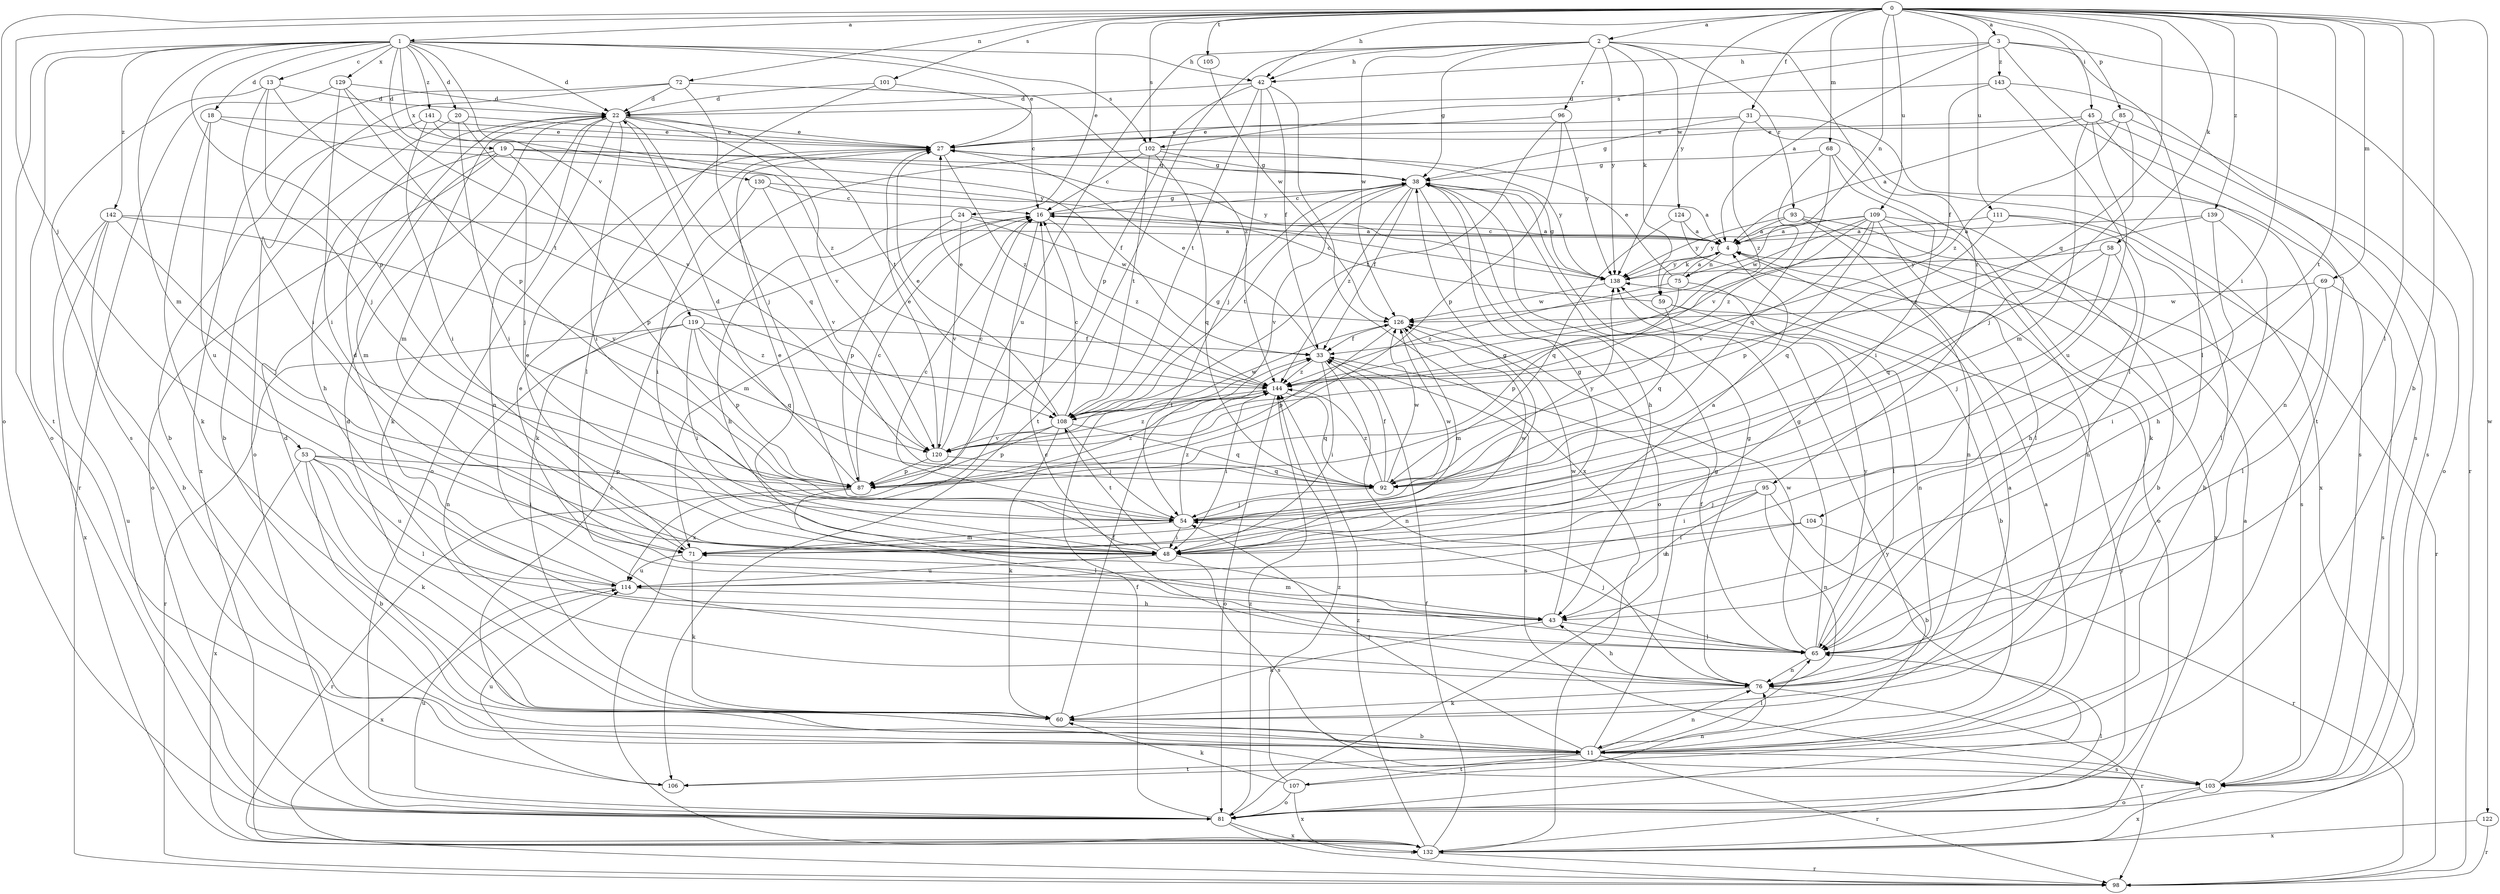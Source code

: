 strict digraph  {
0;
1;
2;
3;
4;
11;
13;
16;
18;
19;
20;
22;
24;
27;
31;
33;
38;
42;
43;
45;
48;
53;
54;
58;
59;
60;
65;
68;
69;
71;
72;
75;
76;
81;
85;
87;
92;
93;
95;
96;
98;
101;
102;
103;
104;
105;
106;
107;
108;
109;
111;
114;
119;
120;
122;
124;
126;
129;
130;
132;
138;
139;
141;
142;
143;
144;
0 -> 1  [label=a];
0 -> 2  [label=a];
0 -> 3  [label=a];
0 -> 11  [label=b];
0 -> 24  [label=e];
0 -> 31  [label=f];
0 -> 42  [label=h];
0 -> 45  [label=i];
0 -> 48  [label=i];
0 -> 53  [label=j];
0 -> 58  [label=k];
0 -> 65  [label=l];
0 -> 68  [label=m];
0 -> 69  [label=m];
0 -> 72  [label=n];
0 -> 75  [label=n];
0 -> 81  [label=o];
0 -> 85  [label=p];
0 -> 92  [label=q];
0 -> 101  [label=s];
0 -> 102  [label=s];
0 -> 104  [label=t];
0 -> 105  [label=t];
0 -> 109  [label=u];
0 -> 111  [label=u];
0 -> 122  [label=w];
0 -> 138  [label=y];
0 -> 139  [label=z];
1 -> 13  [label=c];
1 -> 18  [label=d];
1 -> 19  [label=d];
1 -> 20  [label=d];
1 -> 22  [label=d];
1 -> 27  [label=e];
1 -> 42  [label=h];
1 -> 71  [label=m];
1 -> 81  [label=o];
1 -> 87  [label=p];
1 -> 102  [label=s];
1 -> 106  [label=t];
1 -> 119  [label=v];
1 -> 129  [label=x];
1 -> 130  [label=x];
1 -> 141  [label=z];
1 -> 142  [label=z];
2 -> 38  [label=g];
2 -> 42  [label=h];
2 -> 59  [label=k];
2 -> 93  [label=r];
2 -> 95  [label=r];
2 -> 96  [label=r];
2 -> 106  [label=t];
2 -> 114  [label=u];
2 -> 124  [label=w];
2 -> 126  [label=w];
2 -> 138  [label=y];
3 -> 4  [label=a];
3 -> 42  [label=h];
3 -> 65  [label=l];
3 -> 98  [label=r];
3 -> 102  [label=s];
3 -> 106  [label=t];
3 -> 143  [label=z];
4 -> 16  [label=c];
4 -> 59  [label=k];
4 -> 75  [label=n];
4 -> 138  [label=y];
11 -> 4  [label=a];
11 -> 16  [label=c];
11 -> 22  [label=d];
11 -> 38  [label=g];
11 -> 54  [label=j];
11 -> 65  [label=l];
11 -> 76  [label=n];
11 -> 98  [label=r];
11 -> 103  [label=s];
11 -> 106  [label=t];
11 -> 107  [label=t];
13 -> 22  [label=d];
13 -> 48  [label=i];
13 -> 54  [label=j];
13 -> 103  [label=s];
13 -> 108  [label=t];
16 -> 4  [label=a];
16 -> 38  [label=g];
16 -> 71  [label=m];
16 -> 132  [label=x];
16 -> 144  [label=z];
18 -> 27  [label=e];
18 -> 60  [label=k];
18 -> 114  [label=u];
18 -> 138  [label=y];
19 -> 33  [label=f];
19 -> 38  [label=g];
19 -> 43  [label=h];
19 -> 71  [label=m];
19 -> 81  [label=o];
19 -> 87  [label=p];
19 -> 138  [label=y];
20 -> 11  [label=b];
20 -> 27  [label=e];
20 -> 48  [label=i];
20 -> 54  [label=j];
22 -> 27  [label=e];
22 -> 48  [label=i];
22 -> 60  [label=k];
22 -> 71  [label=m];
22 -> 76  [label=n];
22 -> 81  [label=o];
22 -> 92  [label=q];
22 -> 108  [label=t];
22 -> 120  [label=v];
24 -> 4  [label=a];
24 -> 43  [label=h];
24 -> 87  [label=p];
24 -> 120  [label=v];
24 -> 126  [label=w];
27 -> 38  [label=g];
27 -> 144  [label=z];
31 -> 27  [label=e];
31 -> 38  [label=g];
31 -> 103  [label=s];
31 -> 132  [label=x];
31 -> 144  [label=z];
33 -> 27  [label=e];
33 -> 48  [label=i];
33 -> 76  [label=n];
33 -> 103  [label=s];
33 -> 144  [label=z];
38 -> 16  [label=c];
38 -> 33  [label=f];
38 -> 43  [label=h];
38 -> 81  [label=o];
38 -> 108  [label=t];
38 -> 120  [label=v];
38 -> 144  [label=z];
42 -> 22  [label=d];
42 -> 33  [label=f];
42 -> 54  [label=j];
42 -> 87  [label=p];
42 -> 108  [label=t];
42 -> 132  [label=x];
43 -> 27  [label=e];
43 -> 60  [label=k];
43 -> 65  [label=l];
43 -> 71  [label=m];
43 -> 126  [label=w];
45 -> 4  [label=a];
45 -> 27  [label=e];
45 -> 71  [label=m];
45 -> 76  [label=n];
45 -> 103  [label=s];
45 -> 114  [label=u];
48 -> 4  [label=a];
48 -> 27  [label=e];
48 -> 38  [label=g];
48 -> 103  [label=s];
48 -> 108  [label=t];
48 -> 114  [label=u];
53 -> 11  [label=b];
53 -> 48  [label=i];
53 -> 60  [label=k];
53 -> 65  [label=l];
53 -> 87  [label=p];
53 -> 114  [label=u];
53 -> 132  [label=x];
54 -> 16  [label=c];
54 -> 38  [label=g];
54 -> 48  [label=i];
54 -> 71  [label=m];
54 -> 126  [label=w];
54 -> 144  [label=z];
58 -> 43  [label=h];
58 -> 54  [label=j];
58 -> 92  [label=q];
58 -> 138  [label=y];
59 -> 11  [label=b];
59 -> 16  [label=c];
59 -> 65  [label=l];
59 -> 92  [label=q];
60 -> 4  [label=a];
60 -> 11  [label=b];
60 -> 22  [label=d];
60 -> 33  [label=f];
65 -> 33  [label=f];
65 -> 38  [label=g];
65 -> 54  [label=j];
65 -> 76  [label=n];
65 -> 126  [label=w];
65 -> 138  [label=y];
68 -> 38  [label=g];
68 -> 48  [label=i];
68 -> 60  [label=k];
68 -> 92  [label=q];
68 -> 120  [label=v];
69 -> 48  [label=i];
69 -> 65  [label=l];
69 -> 103  [label=s];
69 -> 126  [label=w];
71 -> 27  [label=e];
71 -> 60  [label=k];
71 -> 114  [label=u];
71 -> 126  [label=w];
72 -> 22  [label=d];
72 -> 54  [label=j];
72 -> 81  [label=o];
72 -> 132  [label=x];
72 -> 144  [label=z];
75 -> 4  [label=a];
75 -> 27  [label=e];
75 -> 76  [label=n];
75 -> 87  [label=p];
75 -> 144  [label=z];
76 -> 16  [label=c];
76 -> 38  [label=g];
76 -> 43  [label=h];
76 -> 60  [label=k];
76 -> 98  [label=r];
81 -> 33  [label=f];
81 -> 65  [label=l];
81 -> 98  [label=r];
81 -> 114  [label=u];
81 -> 132  [label=x];
81 -> 138  [label=y];
81 -> 144  [label=z];
85 -> 27  [label=e];
85 -> 54  [label=j];
85 -> 81  [label=o];
85 -> 144  [label=z];
87 -> 16  [label=c];
87 -> 22  [label=d];
87 -> 65  [label=l];
87 -> 98  [label=r];
87 -> 144  [label=z];
92 -> 33  [label=f];
92 -> 54  [label=j];
92 -> 126  [label=w];
92 -> 138  [label=y];
92 -> 144  [label=z];
93 -> 4  [label=a];
93 -> 76  [label=n];
93 -> 103  [label=s];
93 -> 132  [label=x];
93 -> 138  [label=y];
95 -> 11  [label=b];
95 -> 43  [label=h];
95 -> 48  [label=i];
95 -> 54  [label=j];
95 -> 76  [label=n];
96 -> 27  [label=e];
96 -> 87  [label=p];
96 -> 108  [label=t];
96 -> 138  [label=y];
101 -> 16  [label=c];
101 -> 22  [label=d];
101 -> 65  [label=l];
102 -> 16  [label=c];
102 -> 38  [label=g];
102 -> 60  [label=k];
102 -> 92  [label=q];
102 -> 108  [label=t];
102 -> 138  [label=y];
103 -> 4  [label=a];
103 -> 81  [label=o];
103 -> 132  [label=x];
104 -> 48  [label=i];
104 -> 98  [label=r];
104 -> 114  [label=u];
105 -> 126  [label=w];
106 -> 114  [label=u];
107 -> 60  [label=k];
107 -> 76  [label=n];
107 -> 81  [label=o];
107 -> 132  [label=x];
107 -> 144  [label=z];
108 -> 16  [label=c];
108 -> 27  [label=e];
108 -> 38  [label=g];
108 -> 54  [label=j];
108 -> 60  [label=k];
108 -> 87  [label=p];
108 -> 92  [label=q];
108 -> 120  [label=v];
108 -> 126  [label=w];
109 -> 4  [label=a];
109 -> 11  [label=b];
109 -> 65  [label=l];
109 -> 76  [label=n];
109 -> 87  [label=p];
109 -> 120  [label=v];
109 -> 126  [label=w];
109 -> 138  [label=y];
109 -> 144  [label=z];
111 -> 4  [label=a];
111 -> 11  [label=b];
111 -> 92  [label=q];
111 -> 98  [label=r];
114 -> 22  [label=d];
114 -> 43  [label=h];
114 -> 132  [label=x];
119 -> 33  [label=f];
119 -> 48  [label=i];
119 -> 76  [label=n];
119 -> 87  [label=p];
119 -> 92  [label=q];
119 -> 98  [label=r];
119 -> 144  [label=z];
120 -> 16  [label=c];
120 -> 27  [label=e];
120 -> 87  [label=p];
120 -> 92  [label=q];
120 -> 144  [label=z];
122 -> 98  [label=r];
122 -> 132  [label=x];
124 -> 4  [label=a];
124 -> 81  [label=o];
124 -> 92  [label=q];
126 -> 33  [label=f];
126 -> 71  [label=m];
126 -> 87  [label=p];
129 -> 22  [label=d];
129 -> 48  [label=i];
129 -> 87  [label=p];
129 -> 98  [label=r];
129 -> 120  [label=v];
130 -> 4  [label=a];
130 -> 16  [label=c];
130 -> 48  [label=i];
130 -> 120  [label=v];
132 -> 33  [label=f];
132 -> 98  [label=r];
132 -> 138  [label=y];
132 -> 144  [label=z];
138 -> 38  [label=g];
138 -> 126  [label=w];
139 -> 4  [label=a];
139 -> 43  [label=h];
139 -> 65  [label=l];
139 -> 144  [label=z];
141 -> 11  [label=b];
141 -> 27  [label=e];
141 -> 48  [label=i];
141 -> 144  [label=z];
142 -> 4  [label=a];
142 -> 11  [label=b];
142 -> 54  [label=j];
142 -> 120  [label=v];
142 -> 132  [label=x];
142 -> 81  [label=u];
143 -> 22  [label=d];
143 -> 33  [label=f];
143 -> 65  [label=l];
143 -> 103  [label=s];
144 -> 27  [label=e];
144 -> 48  [label=i];
144 -> 81  [label=o];
144 -> 92  [label=q];
144 -> 108  [label=t];
}
